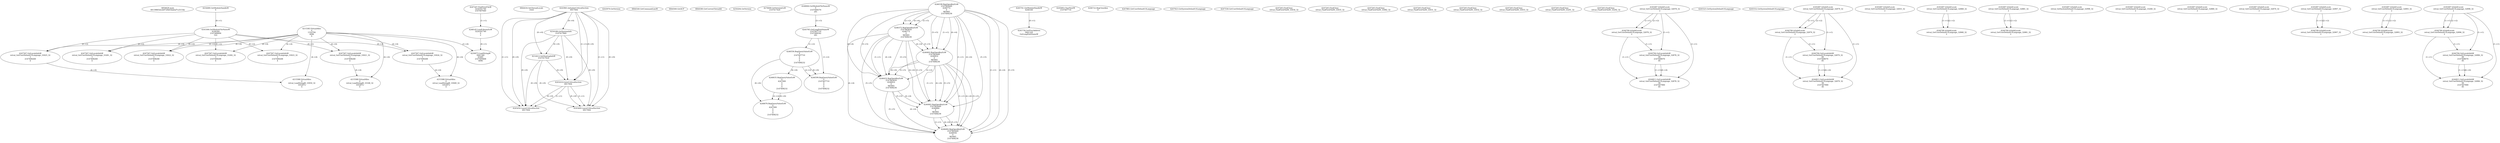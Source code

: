 // Global SCDG with merge call
digraph {
	0 [label="6850628.main
00139865dceb9720b03da6af7c25154e"]
	1 [label="4254480.GetModuleHandleW
0"]
	2 [label="6844434.SetThreadLocale
1024"]
	3 [label="4243965.InitializeCriticalSection
6917004"]
	4 [label="4243979.GetVersion
"]
	5 [label="4250188.GetSystemInfo
2147417660"]
	3 -> 5 [label="(0-->0)"]
	6 [label="6844540.GetCommandLineW
"]
	7 [label="4214413.GetStartupInfoW
2147417624"]
	3 -> 7 [label="(0-->0)"]
	5 -> 7 [label="(0-->0)"]
	8 [label="6844560.GetACP
"]
	9 [label="6844580.GetCurrentThreadId
"]
	10 [label="4250204.GetVersion
"]
	11 [label="4276690.GetVersionExW
2147417420"]
	12 [label="4243306.GetModuleFileNameW
4194304
2147408904
522"]
	1 -> 12 [label="(0-->1)"]
	13 [label="4248064.GetModuleFileNameW
0
2147408370
261"]
	14 [label="4215383.VirtualAlloc
0
1310704
4096
4"]
	15 [label="4246338.RegOpenKeyExW
2147483649
4246772
0
983065
2147408236"]
	16 [label="4246372.RegOpenKeyExW
2147483650
4246772
0
983065
2147408236"]
	15 -> 16 [label="(2-->2)"]
	15 -> 16 [label="(4-->4)"]
	15 -> 16 [label="(5-->5)"]
	17 [label="4245741.GetModuleHandleW
4246160"]
	18 [label="4245758.GetProcAddress
9441320
GetLongPathNameW"]
	17 -> 18 [label="(0-->1)"]
	19 [label="4245785.GetLongPathNameW
2147407710
2147406542
261"]
	13 -> 19 [label="(3-->3)"]
	20 [label="4245683.CharNextW
2147407716"]
	21 [label="4246556.RegQueryValueExW
0
2147407710
0
0
0
2147408232"]
	19 -> 21 [label="(1-->2)"]
	22 [label="4246635.RegQueryValueExW
0
4247000
0
0
0
2147408232"]
	21 -> 22 [label="(6-->6)"]
	23 [label="4246722.RegCloseKey
0"]
	24 [label="4247883.GetUserDefaultUILanguage
"]
	25 [label="4245418.EnterCriticalSection
6917004"]
	3 -> 25 [label="(1-->1)"]
	3 -> 25 [label="(0-->0)"]
	5 -> 25 [label="(0-->0)"]
	7 -> 25 [label="(0-->0)"]
	26 [label="4245454.LeaveCriticalSection
6917004"]
	3 -> 26 [label="(1-->1)"]
	25 -> 26 [label="(1-->1)"]
	3 -> 26 [label="(0-->0)"]
	5 -> 26 [label="(0-->0)"]
	7 -> 26 [label="(0-->0)"]
	25 -> 26 [label="(0-->0)"]
	27 [label="4247923.GetSystemDefaultUILanguage
"]
	28 [label="4247558.GetUserDefaultUILanguage
"]
	29 [label="4247567.GetLocaleInfoW
retval_GetUserDefaultUILanguage_33024_32
3
2147408268
4"]
	12 -> 29 [label="(0-->2)"]
	14 -> 29 [label="(4-->4)"]
	30 [label="4247247.FindFirstFileW
3224341740
2147407640"]
	31 [label="4247263.FindClose
retval_FindFirstFileW_33034_32"]
	32 [label="4248145.LoadLibraryExW
3224341740
0
2"]
	30 -> 32 [label="(1-->1)"]
	33 [label="4250073.LoadStringW
9441340
65485
2147409468
4096"]
	32 -> 33 [label="(0-->1)"]
	14 -> 33 [label="(3-->4)"]
	34 [label="4215588.VirtualAlloc
0
retval_LoadStringW_33049_32
1052672
4"]
	14 -> 34 [label="(4-->4)"]
	29 -> 34 [label="(4-->4)"]
	35 [label="4246599.RegQueryValueExW
0
2147407710
0
0
0
2147408232"]
	19 -> 35 [label="(1-->2)"]
	21 -> 35 [label="(2-->2)"]
	21 -> 35 [label="(6-->6)"]
	36 [label="4247567.GetLocaleInfoW
retval_GetUserDefaultUILanguage_33025_32
3
2147408268
4"]
	12 -> 36 [label="(0-->2)"]
	14 -> 36 [label="(4-->4)"]
	37 [label="4247263.FindClose
retval_FindFirstFileW_33035_32"]
	38 [label="4215588.VirtualAlloc
0
retval_LoadStringW_33050_32
1052672
4"]
	14 -> 38 [label="(4-->4)"]
	36 -> 38 [label="(4-->4)"]
	39 [label="4247567.GetLocaleInfoW
retval_GetUserDefaultUILanguage_33021_32
3
2147408268
4"]
	12 -> 39 [label="(0-->2)"]
	14 -> 39 [label="(4-->4)"]
	40 [label="4247263.FindClose
retval_FindFirstFileW_33082_32"]
	41 [label="4215588.VirtualAlloc
0
retval_LoadStringW_33168_32
1052672
4"]
	14 -> 41 [label="(4-->4)"]
	39 -> 41 [label="(4-->4)"]
	42 [label="4247263.FindClose
retval_FindFirstFileW_33031_32"]
	43 [label="4247567.GetLocaleInfoW
retval_GetUserDefaultUILanguage_33022_32
3
2147408268
4"]
	12 -> 43 [label="(0-->2)"]
	14 -> 43 [label="(4-->4)"]
	44 [label="4247263.FindClose
retval_FindFirstFileW_33032_32"]
	45 [label="4247567.GetLocaleInfoW
retval_GetUserDefaultUILanguage_33023_32
3
2147408268
4"]
	12 -> 45 [label="(0-->2)"]
	14 -> 45 [label="(4-->4)"]
	46 [label="4247263.FindClose
retval_FindFirstFileW_33033_32"]
	47 [label="4247567.GetLocaleInfoW
retval_GetUserDefaultUILanguage_33281_32
3
2147408268
4"]
	12 -> 47 [label="(0-->2)"]
	14 -> 47 [label="(4-->4)"]
	48 [label="4247263.FindClose
retval_FindFirstFileW_33291_32"]
	49 [label="4247567.GetLocaleInfoW
retval_GetUserDefaultUILanguage_33282_32
3
2147408268
4"]
	12 -> 49 [label="(0-->2)"]
	14 -> 49 [label="(4-->4)"]
	50 [label="4247263.FindClose
retval_FindFirstFileW_33292_32"]
	51 [label="4245469.LeaveCriticalSection
6917004"]
	3 -> 51 [label="(1-->1)"]
	25 -> 51 [label="(1-->1)"]
	3 -> 51 [label="(0-->0)"]
	5 -> 51 [label="(0-->0)"]
	7 -> 51 [label="(0-->0)"]
	25 -> 51 [label="(0-->0)"]
	52 [label="4245487.IsValidLocale
retval_GetUserDefaultUILanguage_32878_32
2"]
	53 [label="4244766.IsValidLocale
retval_GetUserDefaultUILanguage_32878_32
2"]
	52 -> 53 [label="(1-->1)"]
	52 -> 53 [label="(2-->2)"]
	54 [label="4244794.GetLocaleInfoW
retval_GetUserDefaultUILanguage_32878_32
89
2147408070
85"]
	52 -> 54 [label="(1-->1)"]
	53 -> 54 [label="(1-->1)"]
	55 [label="4244811.GetLocaleInfoW
retval_GetUserDefaultUILanguage_32878_32
90
2147407900
85"]
	52 -> 55 [label="(1-->1)"]
	53 -> 55 [label="(1-->1)"]
	54 -> 55 [label="(1-->1)"]
	54 -> 55 [label="(4-->4)"]
	56 [label="4245525.GetSystemDefaultUILanguage
"]
	57 [label="4245552.GetSystemDefaultUILanguage
"]
	58 [label="4245487.IsValidLocale
retval_GetUserDefaultUILanguage_32879_32
2"]
	59 [label="4244766.IsValidLocale
retval_GetUserDefaultUILanguage_32879_32
2"]
	58 -> 59 [label="(1-->1)"]
	58 -> 59 [label="(2-->2)"]
	60 [label="4244794.GetLocaleInfoW
retval_GetUserDefaultUILanguage_32879_32
89
2147408070
85"]
	58 -> 60 [label="(1-->1)"]
	59 -> 60 [label="(1-->1)"]
	61 [label="4244811.GetLocaleInfoW
retval_GetUserDefaultUILanguage_32879_32
90
2147407900
85"]
	58 -> 61 [label="(1-->1)"]
	59 -> 61 [label="(1-->1)"]
	60 -> 61 [label="(1-->1)"]
	60 -> 61 [label="(4-->4)"]
	62 [label="4246402.RegOpenKeyExW
2147483649
4246832
0
983065
2147408236"]
	15 -> 62 [label="(1-->1)"]
	15 -> 62 [label="(4-->4)"]
	16 -> 62 [label="(4-->4)"]
	15 -> 62 [label="(5-->5)"]
	16 -> 62 [label="(5-->5)"]
	63 [label="4246432.RegOpenKeyExW
2147483650
4246832
0
983065
2147408236"]
	16 -> 63 [label="(1-->1)"]
	62 -> 63 [label="(2-->2)"]
	15 -> 63 [label="(4-->4)"]
	16 -> 63 [label="(4-->4)"]
	62 -> 63 [label="(4-->4)"]
	15 -> 63 [label="(5-->5)"]
	16 -> 63 [label="(5-->5)"]
	62 -> 63 [label="(5-->5)"]
	64 [label="4246462.RegOpenKeyExW
2147483649
4246884
0
983065
2147408236"]
	15 -> 64 [label="(1-->1)"]
	62 -> 64 [label="(1-->1)"]
	15 -> 64 [label="(4-->4)"]
	16 -> 64 [label="(4-->4)"]
	62 -> 64 [label="(4-->4)"]
	63 -> 64 [label="(4-->4)"]
	15 -> 64 [label="(5-->5)"]
	16 -> 64 [label="(5-->5)"]
	62 -> 64 [label="(5-->5)"]
	63 -> 64 [label="(5-->5)"]
	65 [label="4246492.RegOpenKeyExW
2147483649
4246936
0
983065
2147408236"]
	15 -> 65 [label="(1-->1)"]
	62 -> 65 [label="(1-->1)"]
	64 -> 65 [label="(1-->1)"]
	15 -> 65 [label="(4-->4)"]
	16 -> 65 [label="(4-->4)"]
	62 -> 65 [label="(4-->4)"]
	63 -> 65 [label="(4-->4)"]
	64 -> 65 [label="(4-->4)"]
	15 -> 65 [label="(5-->5)"]
	16 -> 65 [label="(5-->5)"]
	62 -> 65 [label="(5-->5)"]
	63 -> 65 [label="(5-->5)"]
	64 -> 65 [label="(5-->5)"]
	66 [label="4245487.IsValidLocale
retval_GetUserDefaultUILanguage_32835_32
2"]
	67 [label="4246676.RegQueryValueExW
0
4247000
0
0
0
2147408232"]
	22 -> 67 [label="(2-->2)"]
	21 -> 67 [label="(6-->6)"]
	22 -> 67 [label="(6-->6)"]
	68 [label="4245487.IsValidLocale
retval_GetUserDefaultUILanguage_32868_32
2"]
	69 [label="4244766.IsValidLocale
retval_GetUserDefaultUILanguage_32868_32
2"]
	68 -> 69 [label="(1-->1)"]
	68 -> 69 [label="(2-->2)"]
	70 [label="4245487.IsValidLocale
retval_GetUserDefaultUILanguage_32881_32
2"]
	71 [label="4244766.IsValidLocale
retval_GetUserDefaultUILanguage_32881_32
2"]
	70 -> 71 [label="(1-->1)"]
	70 -> 71 [label="(2-->2)"]
	72 [label="4245487.IsValidLocale
retval_GetSystemDefaultUILanguage_32998_32
2"]
	73 [label="4245487.IsValidLocale
retval_GetUserDefaultUILanguage_33268_32
2"]
	74 [label="4245487.IsValidLocale
retval_GetUserDefaultUILanguage_32880_32
2"]
	75 [label="4245487.IsValidLocale
retval_GetUserDefaultUILanguage_32870_32
2"]
	76 [label="4245487.IsValidLocale
retval_GetUserDefaultUILanguage_32907_32
2"]
	77 [label="4244766.IsValidLocale
retval_GetUserDefaultUILanguage_32907_32
2"]
	76 -> 77 [label="(1-->1)"]
	76 -> 77 [label="(2-->2)"]
	78 [label="4245487.IsValidLocale
retval_GetUserDefaultUILanguage_32893_32
2"]
	79 [label="4244766.IsValidLocale
retval_GetUserDefaultUILanguage_32893_32
2"]
	78 -> 79 [label="(1-->1)"]
	78 -> 79 [label="(2-->2)"]
	80 [label="4245487.IsValidLocale
retval_GetUserDefaultUILanguage_32896_32
2"]
	81 [label="4244766.IsValidLocale
retval_GetUserDefaultUILanguage_32896_32
2"]
	80 -> 81 [label="(1-->1)"]
	80 -> 81 [label="(2-->2)"]
	82 [label="4244794.GetLocaleInfoW
retval_GetUserDefaultUILanguage_32896_32
89
2147408070
85"]
	80 -> 82 [label="(1-->1)"]
	81 -> 82 [label="(1-->1)"]
	83 [label="4244811.GetLocaleInfoW
retval_GetUserDefaultUILanguage_32896_32
90
2147407900
85"]
	80 -> 83 [label="(1-->1)"]
	81 -> 83 [label="(1-->1)"]
	82 -> 83 [label="(1-->1)"]
	82 -> 83 [label="(4-->4)"]
}
